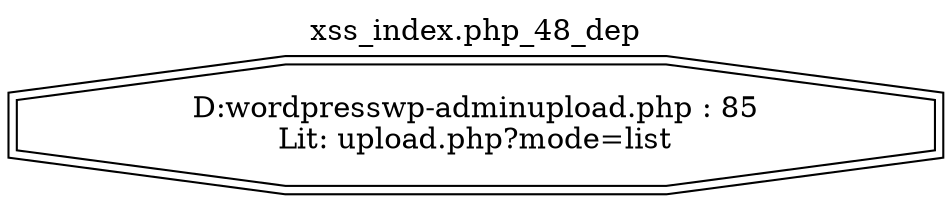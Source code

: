 digraph cfg {
  label="xss_index.php_48_dep";
  labelloc=t;
  n1 [shape=doubleoctagon, label="D:\wordpress\wp-admin\upload.php : 85\nLit: upload.php?mode=list\n"];
}
